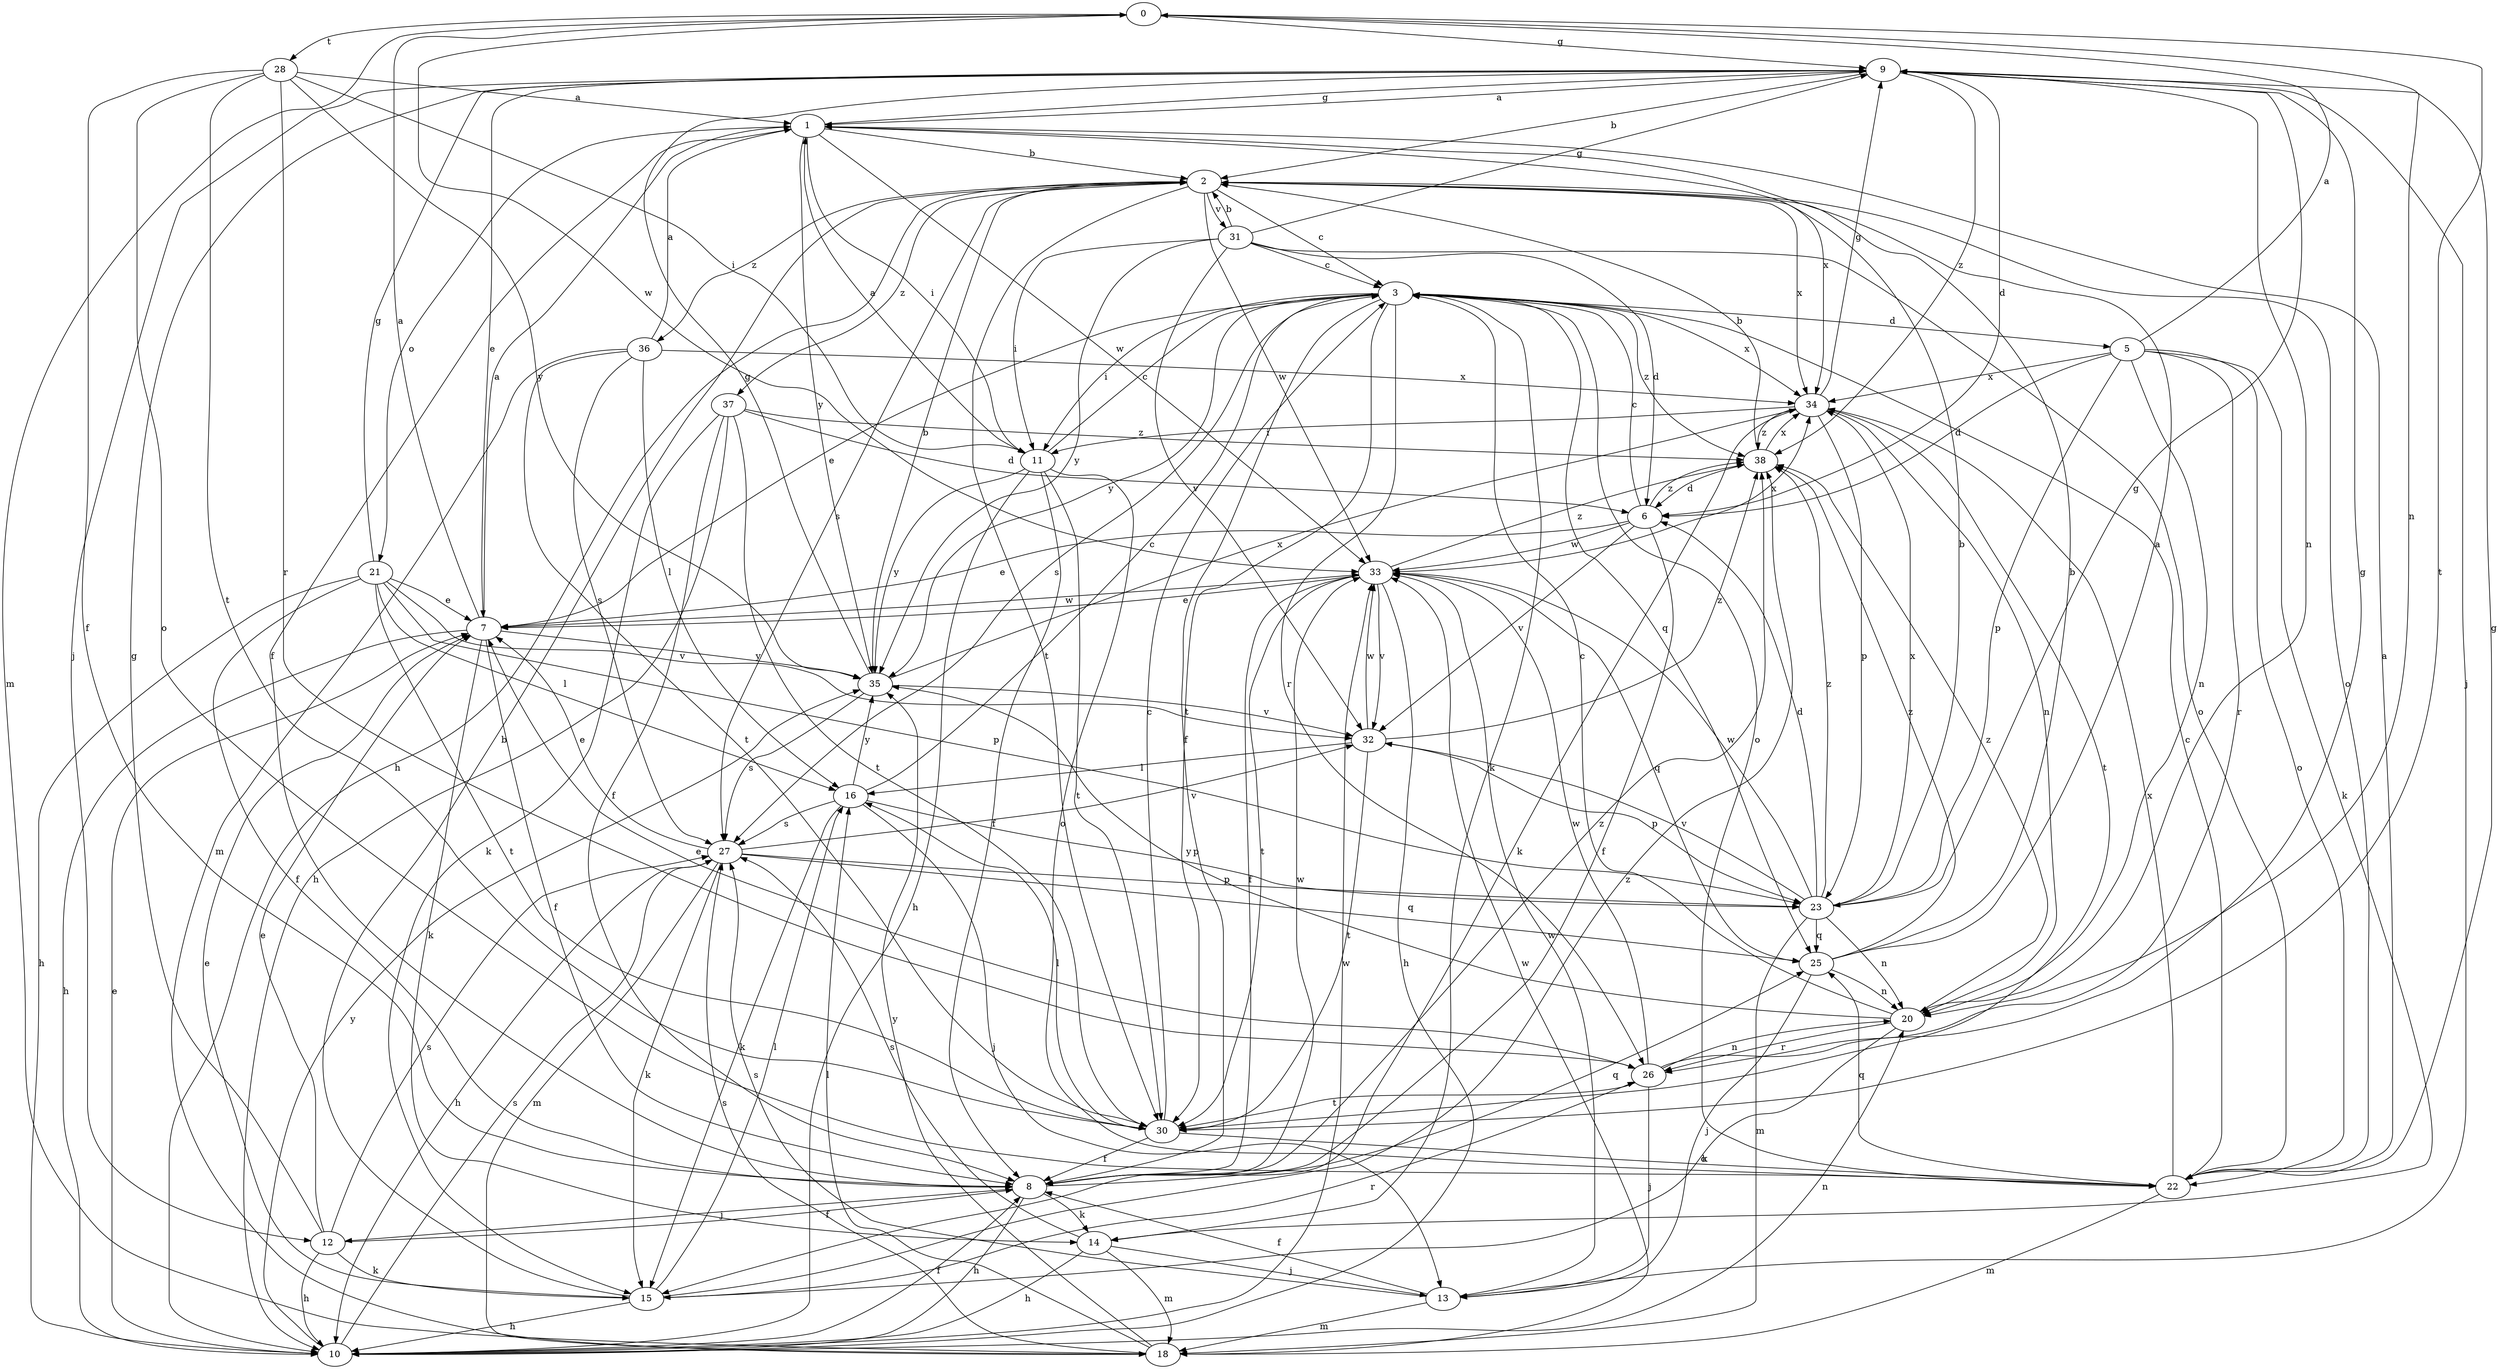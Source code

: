 strict digraph  {
0;
1;
2;
3;
5;
6;
7;
8;
9;
10;
11;
12;
13;
14;
15;
16;
18;
20;
21;
22;
23;
25;
26;
27;
28;
30;
31;
32;
33;
34;
35;
36;
37;
38;
0 -> 9  [label=g];
0 -> 18  [label=m];
0 -> 20  [label=n];
0 -> 28  [label=t];
0 -> 30  [label=t];
0 -> 33  [label=w];
1 -> 2  [label=b];
1 -> 8  [label=f];
1 -> 9  [label=g];
1 -> 11  [label=i];
1 -> 21  [label=o];
1 -> 33  [label=w];
1 -> 34  [label=x];
1 -> 35  [label=y];
2 -> 3  [label=c];
2 -> 10  [label=h];
2 -> 22  [label=o];
2 -> 27  [label=s];
2 -> 30  [label=t];
2 -> 31  [label=v];
2 -> 33  [label=w];
2 -> 34  [label=x];
2 -> 36  [label=z];
2 -> 37  [label=z];
3 -> 5  [label=d];
3 -> 7  [label=e];
3 -> 8  [label=f];
3 -> 11  [label=i];
3 -> 14  [label=k];
3 -> 22  [label=o];
3 -> 25  [label=q];
3 -> 26  [label=r];
3 -> 27  [label=s];
3 -> 30  [label=t];
3 -> 34  [label=x];
3 -> 35  [label=y];
3 -> 38  [label=z];
5 -> 0  [label=a];
5 -> 6  [label=d];
5 -> 14  [label=k];
5 -> 20  [label=n];
5 -> 22  [label=o];
5 -> 23  [label=p];
5 -> 26  [label=r];
5 -> 34  [label=x];
6 -> 3  [label=c];
6 -> 7  [label=e];
6 -> 8  [label=f];
6 -> 32  [label=v];
6 -> 33  [label=w];
6 -> 38  [label=z];
7 -> 0  [label=a];
7 -> 1  [label=a];
7 -> 8  [label=f];
7 -> 10  [label=h];
7 -> 14  [label=k];
7 -> 33  [label=w];
7 -> 35  [label=y];
8 -> 10  [label=h];
8 -> 12  [label=j];
8 -> 14  [label=k];
8 -> 25  [label=q];
8 -> 33  [label=w];
8 -> 38  [label=z];
9 -> 1  [label=a];
9 -> 2  [label=b];
9 -> 6  [label=d];
9 -> 7  [label=e];
9 -> 12  [label=j];
9 -> 13  [label=j];
9 -> 20  [label=n];
9 -> 38  [label=z];
10 -> 7  [label=e];
10 -> 8  [label=f];
10 -> 20  [label=n];
10 -> 27  [label=s];
10 -> 33  [label=w];
10 -> 35  [label=y];
11 -> 1  [label=a];
11 -> 3  [label=c];
11 -> 8  [label=f];
11 -> 10  [label=h];
11 -> 22  [label=o];
11 -> 30  [label=t];
11 -> 35  [label=y];
12 -> 7  [label=e];
12 -> 8  [label=f];
12 -> 9  [label=g];
12 -> 10  [label=h];
12 -> 15  [label=k];
12 -> 27  [label=s];
13 -> 8  [label=f];
13 -> 18  [label=m];
13 -> 27  [label=s];
13 -> 33  [label=w];
14 -> 10  [label=h];
14 -> 13  [label=j];
14 -> 18  [label=m];
14 -> 27  [label=s];
15 -> 2  [label=b];
15 -> 7  [label=e];
15 -> 10  [label=h];
15 -> 16  [label=l];
15 -> 26  [label=r];
15 -> 38  [label=z];
16 -> 3  [label=c];
16 -> 13  [label=j];
16 -> 15  [label=k];
16 -> 23  [label=p];
16 -> 27  [label=s];
16 -> 35  [label=y];
18 -> 16  [label=l];
18 -> 27  [label=s];
18 -> 33  [label=w];
18 -> 35  [label=y];
20 -> 3  [label=c];
20 -> 15  [label=k];
20 -> 26  [label=r];
20 -> 35  [label=y];
20 -> 38  [label=z];
21 -> 7  [label=e];
21 -> 8  [label=f];
21 -> 9  [label=g];
21 -> 10  [label=h];
21 -> 16  [label=l];
21 -> 23  [label=p];
21 -> 30  [label=t];
21 -> 32  [label=v];
22 -> 1  [label=a];
22 -> 3  [label=c];
22 -> 9  [label=g];
22 -> 18  [label=m];
22 -> 25  [label=q];
22 -> 34  [label=x];
23 -> 2  [label=b];
23 -> 6  [label=d];
23 -> 9  [label=g];
23 -> 18  [label=m];
23 -> 20  [label=n];
23 -> 25  [label=q];
23 -> 32  [label=v];
23 -> 33  [label=w];
23 -> 34  [label=x];
23 -> 38  [label=z];
25 -> 1  [label=a];
25 -> 2  [label=b];
25 -> 13  [label=j];
25 -> 20  [label=n];
25 -> 38  [label=z];
26 -> 7  [label=e];
26 -> 9  [label=g];
26 -> 13  [label=j];
26 -> 20  [label=n];
26 -> 30  [label=t];
26 -> 33  [label=w];
27 -> 7  [label=e];
27 -> 10  [label=h];
27 -> 15  [label=k];
27 -> 18  [label=m];
27 -> 23  [label=p];
27 -> 25  [label=q];
27 -> 32  [label=v];
28 -> 1  [label=a];
28 -> 8  [label=f];
28 -> 11  [label=i];
28 -> 22  [label=o];
28 -> 26  [label=r];
28 -> 30  [label=t];
28 -> 35  [label=y];
30 -> 3  [label=c];
30 -> 8  [label=f];
30 -> 16  [label=l];
30 -> 22  [label=o];
31 -> 2  [label=b];
31 -> 3  [label=c];
31 -> 6  [label=d];
31 -> 9  [label=g];
31 -> 11  [label=i];
31 -> 22  [label=o];
31 -> 32  [label=v];
31 -> 35  [label=y];
32 -> 16  [label=l];
32 -> 23  [label=p];
32 -> 30  [label=t];
32 -> 33  [label=w];
32 -> 38  [label=z];
33 -> 7  [label=e];
33 -> 8  [label=f];
33 -> 10  [label=h];
33 -> 25  [label=q];
33 -> 30  [label=t];
33 -> 32  [label=v];
33 -> 34  [label=x];
33 -> 38  [label=z];
34 -> 9  [label=g];
34 -> 11  [label=i];
34 -> 15  [label=k];
34 -> 20  [label=n];
34 -> 23  [label=p];
34 -> 30  [label=t];
34 -> 38  [label=z];
35 -> 2  [label=b];
35 -> 9  [label=g];
35 -> 27  [label=s];
35 -> 32  [label=v];
35 -> 34  [label=x];
36 -> 1  [label=a];
36 -> 16  [label=l];
36 -> 18  [label=m];
36 -> 27  [label=s];
36 -> 30  [label=t];
36 -> 34  [label=x];
37 -> 6  [label=d];
37 -> 8  [label=f];
37 -> 10  [label=h];
37 -> 15  [label=k];
37 -> 30  [label=t];
37 -> 38  [label=z];
38 -> 2  [label=b];
38 -> 6  [label=d];
38 -> 34  [label=x];
}
